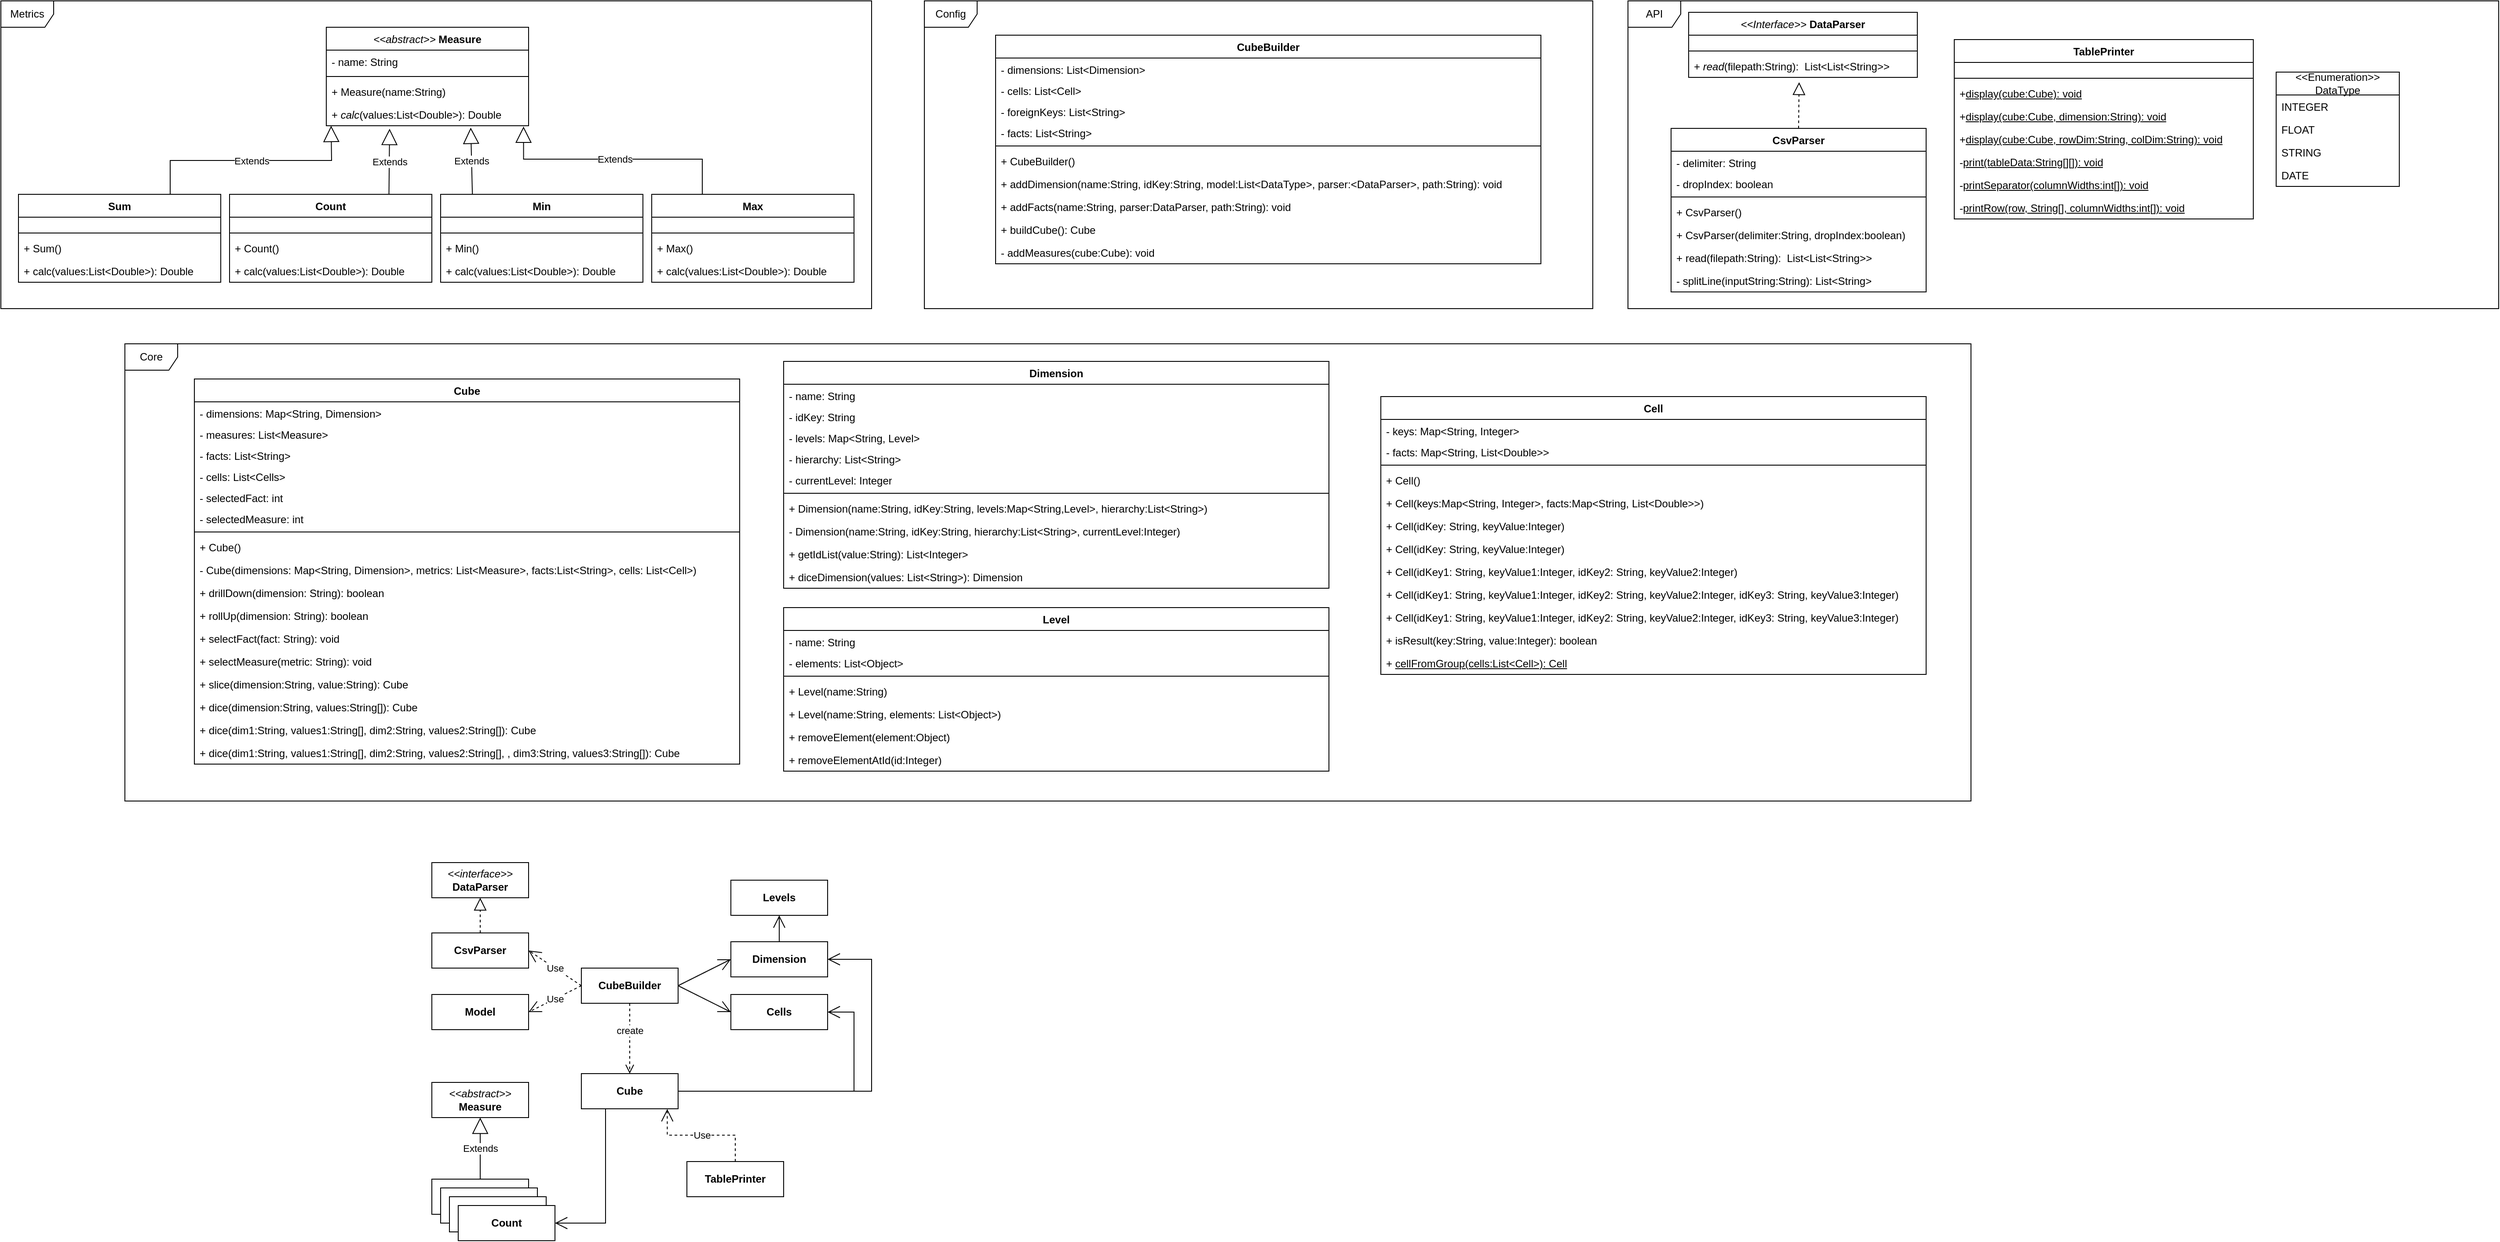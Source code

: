<mxfile version="24.4.8" type="github">
  <diagram id="C5RBs43oDa-KdzZeNtuy" name="Page-1">
    <mxGraphModel dx="2114" dy="1236" grid="1" gridSize="10" guides="1" tooltips="1" connect="1" arrows="1" fold="1" page="1" pageScale="1" pageWidth="827" pageHeight="1169" math="0" shadow="0">
      <root>
        <mxCell id="WIyWlLk6GJQsqaUBKTNV-0" />
        <mxCell id="WIyWlLk6GJQsqaUBKTNV-1" parent="WIyWlLk6GJQsqaUBKTNV-0" />
        <mxCell id="9rCTW5py7BMMXRhduKw8-0" value="&lt;div&gt;&lt;i style=&quot;font-weight: normal;&quot;&gt;&amp;lt;&amp;lt;abstract&amp;gt;&amp;gt;&lt;/i&gt;&amp;nbsp;&lt;span style=&quot;background-color: initial;&quot;&gt;Measure&lt;/span&gt;&lt;/div&gt;" style="swimlane;fontStyle=1;align=center;verticalAlign=top;childLayout=stackLayout;horizontal=1;startSize=26;horizontalStack=0;resizeParent=1;resizeParentMax=0;resizeLast=0;collapsible=1;marginBottom=0;whiteSpace=wrap;html=1;" parent="WIyWlLk6GJQsqaUBKTNV-1" vertex="1">
          <mxGeometry x="-430" y="40" width="230" height="112" as="geometry" />
        </mxCell>
        <mxCell id="9rCTW5py7BMMXRhduKw8-1" value="-&lt;span style=&quot;background-color: initial;&quot;&gt;&amp;nbsp;name: String&lt;/span&gt;" style="text;strokeColor=none;fillColor=none;align=left;verticalAlign=top;spacingLeft=4;spacingRight=4;overflow=hidden;rotatable=0;points=[[0,0.5],[1,0.5]];portConstraint=eastwest;whiteSpace=wrap;html=1;" parent="9rCTW5py7BMMXRhduKw8-0" vertex="1">
          <mxGeometry y="26" width="230" height="26" as="geometry" />
        </mxCell>
        <mxCell id="9rCTW5py7BMMXRhduKw8-2" value="" style="line;strokeWidth=1;fillColor=none;align=left;verticalAlign=middle;spacingTop=-1;spacingLeft=3;spacingRight=3;rotatable=0;labelPosition=right;points=[];portConstraint=eastwest;strokeColor=inherit;" parent="9rCTW5py7BMMXRhduKw8-0" vertex="1">
          <mxGeometry y="52" width="230" height="8" as="geometry" />
        </mxCell>
        <mxCell id="9rCTW5py7BMMXRhduKw8-3" value="+ Measure(name:String)&lt;div&gt;&lt;br&gt;&lt;/div&gt;" style="text;strokeColor=none;fillColor=none;align=left;verticalAlign=top;spacingLeft=4;spacingRight=4;overflow=hidden;rotatable=0;points=[[0,0.5],[1,0.5]];portConstraint=eastwest;whiteSpace=wrap;html=1;" parent="9rCTW5py7BMMXRhduKw8-0" vertex="1">
          <mxGeometry y="60" width="230" height="26" as="geometry" />
        </mxCell>
        <mxCell id="9rCTW5py7BMMXRhduKw8-4" value="+ &lt;i&gt;calc&lt;/i&gt;(values:List&amp;lt;Double&amp;gt;): Double&lt;div&gt;&lt;br&gt;&lt;/div&gt;" style="text;strokeColor=none;fillColor=none;align=left;verticalAlign=top;spacingLeft=4;spacingRight=4;overflow=hidden;rotatable=0;points=[[0,0.5],[1,0.5]];portConstraint=eastwest;whiteSpace=wrap;html=1;" parent="9rCTW5py7BMMXRhduKw8-0" vertex="1">
          <mxGeometry y="86" width="230" height="26" as="geometry" />
        </mxCell>
        <mxCell id="9rCTW5py7BMMXRhduKw8-5" value="&lt;div&gt;&lt;span style=&quot;background-color: initial;&quot;&gt;Count&lt;/span&gt;&lt;/div&gt;" style="swimlane;fontStyle=1;align=center;verticalAlign=top;childLayout=stackLayout;horizontal=1;startSize=26;horizontalStack=0;resizeParent=1;resizeParentMax=0;resizeLast=0;collapsible=1;marginBottom=0;whiteSpace=wrap;html=1;" parent="WIyWlLk6GJQsqaUBKTNV-1" vertex="1">
          <mxGeometry x="-540" y="230" width="230" height="100" as="geometry" />
        </mxCell>
        <mxCell id="9rCTW5py7BMMXRhduKw8-6" value="&amp;nbsp;" style="text;strokeColor=none;fillColor=none;align=left;verticalAlign=top;spacingLeft=4;spacingRight=4;overflow=hidden;rotatable=0;points=[[0,0.5],[1,0.5]];portConstraint=eastwest;whiteSpace=wrap;html=1;" parent="9rCTW5py7BMMXRhduKw8-5" vertex="1">
          <mxGeometry y="26" width="230" height="14" as="geometry" />
        </mxCell>
        <mxCell id="9rCTW5py7BMMXRhduKw8-7" value="" style="line;strokeWidth=1;fillColor=none;align=left;verticalAlign=middle;spacingTop=-1;spacingLeft=3;spacingRight=3;rotatable=0;labelPosition=right;points=[];portConstraint=eastwest;strokeColor=inherit;" parent="9rCTW5py7BMMXRhduKw8-5" vertex="1">
          <mxGeometry y="40" width="230" height="8" as="geometry" />
        </mxCell>
        <mxCell id="9rCTW5py7BMMXRhduKw8-8" value="+ Count()&lt;div&gt;&lt;br&gt;&lt;/div&gt;" style="text;strokeColor=none;fillColor=none;align=left;verticalAlign=top;spacingLeft=4;spacingRight=4;overflow=hidden;rotatable=0;points=[[0,0.5],[1,0.5]];portConstraint=eastwest;whiteSpace=wrap;html=1;" parent="9rCTW5py7BMMXRhduKw8-5" vertex="1">
          <mxGeometry y="48" width="230" height="26" as="geometry" />
        </mxCell>
        <mxCell id="9rCTW5py7BMMXRhduKw8-9" value="+ calc(values:List&amp;lt;Double&amp;gt;): Double&lt;div&gt;&lt;br&gt;&lt;/div&gt;" style="text;strokeColor=none;fillColor=none;align=left;verticalAlign=top;spacingLeft=4;spacingRight=4;overflow=hidden;rotatable=0;points=[[0,0.5],[1,0.5]];portConstraint=eastwest;whiteSpace=wrap;html=1;" parent="9rCTW5py7BMMXRhduKw8-5" vertex="1">
          <mxGeometry y="74" width="230" height="26" as="geometry" />
        </mxCell>
        <mxCell id="9rCTW5py7BMMXRhduKw8-10" value="&lt;div&gt;&lt;span style=&quot;background-color: initial;&quot;&gt;Max&lt;/span&gt;&lt;/div&gt;" style="swimlane;fontStyle=1;align=center;verticalAlign=top;childLayout=stackLayout;horizontal=1;startSize=26;horizontalStack=0;resizeParent=1;resizeParentMax=0;resizeLast=0;collapsible=1;marginBottom=0;whiteSpace=wrap;html=1;" parent="WIyWlLk6GJQsqaUBKTNV-1" vertex="1">
          <mxGeometry x="-60" y="230" width="230" height="100" as="geometry" />
        </mxCell>
        <mxCell id="9rCTW5py7BMMXRhduKw8-11" value="&amp;nbsp;" style="text;strokeColor=none;fillColor=none;align=left;verticalAlign=top;spacingLeft=4;spacingRight=4;overflow=hidden;rotatable=0;points=[[0,0.5],[1,0.5]];portConstraint=eastwest;whiteSpace=wrap;html=1;" parent="9rCTW5py7BMMXRhduKw8-10" vertex="1">
          <mxGeometry y="26" width="230" height="14" as="geometry" />
        </mxCell>
        <mxCell id="9rCTW5py7BMMXRhduKw8-12" value="" style="line;strokeWidth=1;fillColor=none;align=left;verticalAlign=middle;spacingTop=-1;spacingLeft=3;spacingRight=3;rotatable=0;labelPosition=right;points=[];portConstraint=eastwest;strokeColor=inherit;" parent="9rCTW5py7BMMXRhduKw8-10" vertex="1">
          <mxGeometry y="40" width="230" height="8" as="geometry" />
        </mxCell>
        <mxCell id="9rCTW5py7BMMXRhduKw8-13" value="+ Max()&lt;div&gt;&lt;br&gt;&lt;/div&gt;" style="text;strokeColor=none;fillColor=none;align=left;verticalAlign=top;spacingLeft=4;spacingRight=4;overflow=hidden;rotatable=0;points=[[0,0.5],[1,0.5]];portConstraint=eastwest;whiteSpace=wrap;html=1;" parent="9rCTW5py7BMMXRhduKw8-10" vertex="1">
          <mxGeometry y="48" width="230" height="26" as="geometry" />
        </mxCell>
        <mxCell id="9rCTW5py7BMMXRhduKw8-14" value="+ calc(values:List&amp;lt;Double&amp;gt;): Double&lt;div&gt;&lt;br&gt;&lt;/div&gt;" style="text;strokeColor=none;fillColor=none;align=left;verticalAlign=top;spacingLeft=4;spacingRight=4;overflow=hidden;rotatable=0;points=[[0,0.5],[1,0.5]];portConstraint=eastwest;whiteSpace=wrap;html=1;" parent="9rCTW5py7BMMXRhduKw8-10" vertex="1">
          <mxGeometry y="74" width="230" height="26" as="geometry" />
        </mxCell>
        <mxCell id="9rCTW5py7BMMXRhduKw8-15" value="&lt;div&gt;&lt;span style=&quot;background-color: initial;&quot;&gt;Min&lt;/span&gt;&lt;/div&gt;" style="swimlane;fontStyle=1;align=center;verticalAlign=top;childLayout=stackLayout;horizontal=1;startSize=26;horizontalStack=0;resizeParent=1;resizeParentMax=0;resizeLast=0;collapsible=1;marginBottom=0;whiteSpace=wrap;html=1;" parent="WIyWlLk6GJQsqaUBKTNV-1" vertex="1">
          <mxGeometry x="-300" y="230" width="230" height="100" as="geometry" />
        </mxCell>
        <mxCell id="9rCTW5py7BMMXRhduKw8-16" value="&amp;nbsp;" style="text;strokeColor=none;fillColor=none;align=left;verticalAlign=top;spacingLeft=4;spacingRight=4;overflow=hidden;rotatable=0;points=[[0,0.5],[1,0.5]];portConstraint=eastwest;whiteSpace=wrap;html=1;" parent="9rCTW5py7BMMXRhduKw8-15" vertex="1">
          <mxGeometry y="26" width="230" height="14" as="geometry" />
        </mxCell>
        <mxCell id="9rCTW5py7BMMXRhduKw8-17" value="" style="line;strokeWidth=1;fillColor=none;align=left;verticalAlign=middle;spacingTop=-1;spacingLeft=3;spacingRight=3;rotatable=0;labelPosition=right;points=[];portConstraint=eastwest;strokeColor=inherit;" parent="9rCTW5py7BMMXRhduKw8-15" vertex="1">
          <mxGeometry y="40" width="230" height="8" as="geometry" />
        </mxCell>
        <mxCell id="9rCTW5py7BMMXRhduKw8-18" value="+ Min()&lt;div&gt;&lt;br&gt;&lt;/div&gt;" style="text;strokeColor=none;fillColor=none;align=left;verticalAlign=top;spacingLeft=4;spacingRight=4;overflow=hidden;rotatable=0;points=[[0,0.5],[1,0.5]];portConstraint=eastwest;whiteSpace=wrap;html=1;" parent="9rCTW5py7BMMXRhduKw8-15" vertex="1">
          <mxGeometry y="48" width="230" height="26" as="geometry" />
        </mxCell>
        <mxCell id="9rCTW5py7BMMXRhduKw8-19" value="+ calc(values:List&amp;lt;Double&amp;gt;): Double&lt;div&gt;&lt;br&gt;&lt;/div&gt;" style="text;strokeColor=none;fillColor=none;align=left;verticalAlign=top;spacingLeft=4;spacingRight=4;overflow=hidden;rotatable=0;points=[[0,0.5],[1,0.5]];portConstraint=eastwest;whiteSpace=wrap;html=1;" parent="9rCTW5py7BMMXRhduKw8-15" vertex="1">
          <mxGeometry y="74" width="230" height="26" as="geometry" />
        </mxCell>
        <mxCell id="9rCTW5py7BMMXRhduKw8-20" value="&lt;div&gt;&lt;span style=&quot;background-color: initial;&quot;&gt;Sum&lt;/span&gt;&lt;/div&gt;" style="swimlane;fontStyle=1;align=center;verticalAlign=top;childLayout=stackLayout;horizontal=1;startSize=26;horizontalStack=0;resizeParent=1;resizeParentMax=0;resizeLast=0;collapsible=1;marginBottom=0;whiteSpace=wrap;html=1;" parent="WIyWlLk6GJQsqaUBKTNV-1" vertex="1">
          <mxGeometry x="-780" y="230" width="230" height="100" as="geometry" />
        </mxCell>
        <mxCell id="9rCTW5py7BMMXRhduKw8-21" value="&amp;nbsp;" style="text;strokeColor=none;fillColor=none;align=left;verticalAlign=top;spacingLeft=4;spacingRight=4;overflow=hidden;rotatable=0;points=[[0,0.5],[1,0.5]];portConstraint=eastwest;whiteSpace=wrap;html=1;" parent="9rCTW5py7BMMXRhduKw8-20" vertex="1">
          <mxGeometry y="26" width="230" height="14" as="geometry" />
        </mxCell>
        <mxCell id="9rCTW5py7BMMXRhduKw8-22" value="" style="line;strokeWidth=1;fillColor=none;align=left;verticalAlign=middle;spacingTop=-1;spacingLeft=3;spacingRight=3;rotatable=0;labelPosition=right;points=[];portConstraint=eastwest;strokeColor=inherit;" parent="9rCTW5py7BMMXRhduKw8-20" vertex="1">
          <mxGeometry y="40" width="230" height="8" as="geometry" />
        </mxCell>
        <mxCell id="9rCTW5py7BMMXRhduKw8-23" value="+ Sum()&lt;div&gt;&lt;br&gt;&lt;/div&gt;" style="text;strokeColor=none;fillColor=none;align=left;verticalAlign=top;spacingLeft=4;spacingRight=4;overflow=hidden;rotatable=0;points=[[0,0.5],[1,0.5]];portConstraint=eastwest;whiteSpace=wrap;html=1;" parent="9rCTW5py7BMMXRhduKw8-20" vertex="1">
          <mxGeometry y="48" width="230" height="26" as="geometry" />
        </mxCell>
        <mxCell id="9rCTW5py7BMMXRhduKw8-24" value="+ calc(values:List&amp;lt;Double&amp;gt;): Double&lt;div&gt;&lt;br&gt;&lt;/div&gt;" style="text;strokeColor=none;fillColor=none;align=left;verticalAlign=top;spacingLeft=4;spacingRight=4;overflow=hidden;rotatable=0;points=[[0,0.5],[1,0.5]];portConstraint=eastwest;whiteSpace=wrap;html=1;" parent="9rCTW5py7BMMXRhduKw8-20" vertex="1">
          <mxGeometry y="74" width="230" height="26" as="geometry" />
        </mxCell>
        <mxCell id="9rCTW5py7BMMXRhduKw8-25" value="Metrics" style="shape=umlFrame;whiteSpace=wrap;html=1;pointerEvents=0;" parent="WIyWlLk6GJQsqaUBKTNV-1" vertex="1">
          <mxGeometry x="-800" y="10" width="990" height="350" as="geometry" />
        </mxCell>
        <mxCell id="9rCTW5py7BMMXRhduKw8-26" value="Extends" style="endArrow=block;endSize=16;endFill=0;html=1;rounded=0;entryX=0.313;entryY=1.132;entryDx=0;entryDy=0;entryPerimeter=0;exitX=0.788;exitY=-0.001;exitDx=0;exitDy=0;exitPerimeter=0;" parent="WIyWlLk6GJQsqaUBKTNV-1" source="9rCTW5py7BMMXRhduKw8-5" target="9rCTW5py7BMMXRhduKw8-4" edge="1">
          <mxGeometry width="160" relative="1" as="geometry">
            <mxPoint x="-410" y="220" as="sourcePoint" />
            <mxPoint x="-360" y="160" as="targetPoint" />
          </mxGeometry>
        </mxCell>
        <mxCell id="9rCTW5py7BMMXRhduKw8-27" value="Extends" style="endArrow=block;endSize=16;endFill=0;html=1;rounded=0;exitX=0.157;exitY=0.003;exitDx=0;exitDy=0;entryX=0.714;entryY=1.083;entryDx=0;entryDy=0;entryPerimeter=0;exitPerimeter=0;" parent="WIyWlLk6GJQsqaUBKTNV-1" source="9rCTW5py7BMMXRhduKw8-15" target="9rCTW5py7BMMXRhduKw8-4" edge="1">
          <mxGeometry width="160" relative="1" as="geometry">
            <mxPoint x="-415" y="240" as="sourcePoint" />
            <mxPoint x="-250" y="160" as="targetPoint" />
          </mxGeometry>
        </mxCell>
        <mxCell id="9rCTW5py7BMMXRhduKw8-31" value="Extends" style="endArrow=block;endSize=16;endFill=0;html=1;rounded=0;entryX=0.313;entryY=1.132;entryDx=0;entryDy=0;entryPerimeter=0;exitX=0.75;exitY=0;exitDx=0;exitDy=0;edgeStyle=orthogonalEdgeStyle;" parent="WIyWlLk6GJQsqaUBKTNV-1" source="9rCTW5py7BMMXRhduKw8-20" edge="1">
          <mxGeometry width="160" relative="1" as="geometry">
            <mxPoint x="-425.53" y="227" as="sourcePoint" />
            <mxPoint x="-424.53" y="152" as="targetPoint" />
          </mxGeometry>
        </mxCell>
        <mxCell id="9rCTW5py7BMMXRhduKw8-32" value="Extends" style="endArrow=block;endSize=16;endFill=0;html=1;rounded=0;exitX=0.25;exitY=0;exitDx=0;exitDy=0;entryX=0.975;entryY=1.034;entryDx=0;entryDy=0;entryPerimeter=0;edgeStyle=orthogonalEdgeStyle;" parent="WIyWlLk6GJQsqaUBKTNV-1" source="9rCTW5py7BMMXRhduKw8-10" target="9rCTW5py7BMMXRhduKw8-4" edge="1">
          <mxGeometry width="160" relative="1" as="geometry">
            <mxPoint x="-148" y="240" as="sourcePoint" />
            <mxPoint x="-150" y="164" as="targetPoint" />
            <Array as="points">
              <mxPoint x="-2" y="190" />
              <mxPoint x="-206" y="190" />
            </Array>
          </mxGeometry>
        </mxCell>
        <mxCell id="9rCTW5py7BMMXRhduKw8-34" value="&lt;div&gt;&lt;i style=&quot;font-weight: normal;&quot;&gt;&amp;lt;&amp;lt;Interface&amp;gt;&amp;gt;&lt;/i&gt;&amp;nbsp;&lt;span style=&quot;background-color: initial;&quot;&gt;DataParser&lt;/span&gt;&lt;/div&gt;" style="swimlane;fontStyle=1;align=center;verticalAlign=top;childLayout=stackLayout;horizontal=1;startSize=26;horizontalStack=0;resizeParent=1;resizeParentMax=0;resizeLast=0;collapsible=1;marginBottom=0;whiteSpace=wrap;html=1;" parent="WIyWlLk6GJQsqaUBKTNV-1" vertex="1">
          <mxGeometry x="1119" y="23" width="260" height="74" as="geometry" />
        </mxCell>
        <mxCell id="9rCTW5py7BMMXRhduKw8-35" value="&amp;nbsp;" style="text;strokeColor=none;fillColor=none;align=left;verticalAlign=top;spacingLeft=4;spacingRight=4;overflow=hidden;rotatable=0;points=[[0,0.5],[1,0.5]];portConstraint=eastwest;whiteSpace=wrap;html=1;" parent="9rCTW5py7BMMXRhduKw8-34" vertex="1">
          <mxGeometry y="26" width="260" height="14" as="geometry" />
        </mxCell>
        <mxCell id="9rCTW5py7BMMXRhduKw8-36" value="" style="line;strokeWidth=1;fillColor=none;align=left;verticalAlign=middle;spacingTop=-1;spacingLeft=3;spacingRight=3;rotatable=0;labelPosition=right;points=[];portConstraint=eastwest;strokeColor=inherit;" parent="9rCTW5py7BMMXRhduKw8-34" vertex="1">
          <mxGeometry y="40" width="260" height="8" as="geometry" />
        </mxCell>
        <mxCell id="9rCTW5py7BMMXRhduKw8-37" value="&lt;div&gt;+ &lt;i&gt;read&lt;/i&gt;(filepath:String):&amp;nbsp; List&amp;lt;List&amp;lt;String&amp;gt;&amp;gt;&lt;/div&gt;" style="text;strokeColor=none;fillColor=none;align=left;verticalAlign=top;spacingLeft=4;spacingRight=4;overflow=hidden;rotatable=0;points=[[0,0.5],[1,0.5]];portConstraint=eastwest;whiteSpace=wrap;html=1;" parent="9rCTW5py7BMMXRhduKw8-34" vertex="1">
          <mxGeometry y="48" width="260" height="26" as="geometry" />
        </mxCell>
        <mxCell id="9rCTW5py7BMMXRhduKw8-40" value="" style="endArrow=block;dashed=1;endFill=0;endSize=12;html=1;rounded=0;exitX=0.5;exitY=0;exitDx=0;exitDy=0;entryX=0.483;entryY=1.212;entryDx=0;entryDy=0;entryPerimeter=0;" parent="WIyWlLk6GJQsqaUBKTNV-1" source="9rCTW5py7BMMXRhduKw8-41" target="9rCTW5py7BMMXRhduKw8-37" edge="1">
          <mxGeometry width="160" relative="1" as="geometry">
            <mxPoint x="1390" y="100" as="sourcePoint" />
            <mxPoint x="1550" y="100" as="targetPoint" />
          </mxGeometry>
        </mxCell>
        <mxCell id="9rCTW5py7BMMXRhduKw8-41" value="&lt;div&gt;&lt;span style=&quot;background-color: initial;&quot;&gt;CsvParser&lt;/span&gt;&lt;/div&gt;" style="swimlane;fontStyle=1;align=center;verticalAlign=top;childLayout=stackLayout;horizontal=1;startSize=26;horizontalStack=0;resizeParent=1;resizeParentMax=0;resizeLast=0;collapsible=1;marginBottom=0;whiteSpace=wrap;html=1;" parent="WIyWlLk6GJQsqaUBKTNV-1" vertex="1">
          <mxGeometry x="1099" y="155" width="290" height="186" as="geometry" />
        </mxCell>
        <mxCell id="9rCTW5py7BMMXRhduKw8-42" value="- delimiter: String&lt;div&gt;&lt;br&gt;&lt;/div&gt;" style="text;strokeColor=none;fillColor=none;align=left;verticalAlign=top;spacingLeft=4;spacingRight=4;overflow=hidden;rotatable=0;points=[[0,0.5],[1,0.5]];portConstraint=eastwest;whiteSpace=wrap;html=1;" parent="9rCTW5py7BMMXRhduKw8-41" vertex="1">
          <mxGeometry y="26" width="290" height="24" as="geometry" />
        </mxCell>
        <mxCell id="9rCTW5py7BMMXRhduKw8-45" value="&lt;div&gt;- dropIndex: boolean&lt;/div&gt;" style="text;strokeColor=none;fillColor=none;align=left;verticalAlign=top;spacingLeft=4;spacingRight=4;overflow=hidden;rotatable=0;points=[[0,0.5],[1,0.5]];portConstraint=eastwest;whiteSpace=wrap;html=1;" parent="9rCTW5py7BMMXRhduKw8-41" vertex="1">
          <mxGeometry y="50" width="290" height="24" as="geometry" />
        </mxCell>
        <mxCell id="9rCTW5py7BMMXRhduKw8-43" value="" style="line;strokeWidth=1;fillColor=none;align=left;verticalAlign=middle;spacingTop=-1;spacingLeft=3;spacingRight=3;rotatable=0;labelPosition=right;points=[];portConstraint=eastwest;strokeColor=inherit;" parent="9rCTW5py7BMMXRhduKw8-41" vertex="1">
          <mxGeometry y="74" width="290" height="8" as="geometry" />
        </mxCell>
        <mxCell id="9rCTW5py7BMMXRhduKw8-44" value="&lt;div&gt;+ CsvParser()&lt;/div&gt;&lt;div&gt;&lt;br&gt;&lt;/div&gt;" style="text;strokeColor=none;fillColor=none;align=left;verticalAlign=top;spacingLeft=4;spacingRight=4;overflow=hidden;rotatable=0;points=[[0,0.5],[1,0.5]];portConstraint=eastwest;whiteSpace=wrap;html=1;" parent="9rCTW5py7BMMXRhduKw8-41" vertex="1">
          <mxGeometry y="82" width="290" height="26" as="geometry" />
        </mxCell>
        <mxCell id="9rCTW5py7BMMXRhduKw8-47" value="&lt;div&gt;+ CsvParser(delimiter:String, dropIndex:boolean)&lt;/div&gt;&lt;div&gt;&lt;br&gt;&lt;/div&gt;" style="text;strokeColor=none;fillColor=none;align=left;verticalAlign=top;spacingLeft=4;spacingRight=4;overflow=hidden;rotatable=0;points=[[0,0.5],[1,0.5]];portConstraint=eastwest;whiteSpace=wrap;html=1;" parent="9rCTW5py7BMMXRhduKw8-41" vertex="1">
          <mxGeometry y="108" width="290" height="26" as="geometry" />
        </mxCell>
        <mxCell id="9rCTW5py7BMMXRhduKw8-48" value="&lt;div&gt;+ read(filepath:String):&amp;nbsp; List&amp;lt;List&amp;lt;String&amp;gt;&amp;gt;&lt;/div&gt;" style="text;strokeColor=none;fillColor=none;align=left;verticalAlign=top;spacingLeft=4;spacingRight=4;overflow=hidden;rotatable=0;points=[[0,0.5],[1,0.5]];portConstraint=eastwest;whiteSpace=wrap;html=1;" parent="9rCTW5py7BMMXRhduKw8-41" vertex="1">
          <mxGeometry y="134" width="290" height="26" as="geometry" />
        </mxCell>
        <mxCell id="9rCTW5py7BMMXRhduKw8-49" value="&lt;div&gt;- splitLine(inputString:String): List&amp;lt;String&amp;gt;&lt;/div&gt;" style="text;strokeColor=none;fillColor=none;align=left;verticalAlign=top;spacingLeft=4;spacingRight=4;overflow=hidden;rotatable=0;points=[[0,0.5],[1,0.5]];portConstraint=eastwest;whiteSpace=wrap;html=1;" parent="9rCTW5py7BMMXRhduKw8-41" vertex="1">
          <mxGeometry y="160" width="290" height="26" as="geometry" />
        </mxCell>
        <mxCell id="9rCTW5py7BMMXRhduKw8-50" value="&lt;div&gt;&lt;span style=&quot;background-color: initial;&quot;&gt;TablePrinter&lt;/span&gt;&lt;/div&gt;" style="swimlane;fontStyle=1;align=center;verticalAlign=top;childLayout=stackLayout;horizontal=1;startSize=26;horizontalStack=0;resizeParent=1;resizeParentMax=0;resizeLast=0;collapsible=1;marginBottom=0;whiteSpace=wrap;html=1;" parent="WIyWlLk6GJQsqaUBKTNV-1" vertex="1">
          <mxGeometry x="1421" y="54" width="340" height="204" as="geometry" />
        </mxCell>
        <mxCell id="9rCTW5py7BMMXRhduKw8-51" value="&lt;div&gt;&lt;br&gt;&lt;/div&gt;" style="text;strokeColor=none;fillColor=none;align=left;verticalAlign=top;spacingLeft=4;spacingRight=4;overflow=hidden;rotatable=0;points=[[0,0.5],[1,0.5]];portConstraint=eastwest;whiteSpace=wrap;html=1;" parent="9rCTW5py7BMMXRhduKw8-50" vertex="1">
          <mxGeometry y="26" width="340" height="14" as="geometry" />
        </mxCell>
        <mxCell id="9rCTW5py7BMMXRhduKw8-53" value="" style="line;strokeWidth=1;fillColor=none;align=left;verticalAlign=middle;spacingTop=-1;spacingLeft=3;spacingRight=3;rotatable=0;labelPosition=right;points=[];portConstraint=eastwest;strokeColor=inherit;" parent="9rCTW5py7BMMXRhduKw8-50" vertex="1">
          <mxGeometry y="40" width="340" height="8" as="geometry" />
        </mxCell>
        <mxCell id="9rCTW5py7BMMXRhduKw8-54" value="&lt;div&gt;+&lt;u&gt;display(cube:Cube): void&lt;/u&gt;&lt;/div&gt;&lt;div&gt;&lt;br&gt;&lt;/div&gt;" style="text;strokeColor=none;fillColor=none;align=left;verticalAlign=top;spacingLeft=4;spacingRight=4;overflow=hidden;rotatable=0;points=[[0,0.5],[1,0.5]];portConstraint=eastwest;whiteSpace=wrap;html=1;" parent="9rCTW5py7BMMXRhduKw8-50" vertex="1">
          <mxGeometry y="48" width="340" height="26" as="geometry" />
        </mxCell>
        <mxCell id="9rCTW5py7BMMXRhduKw8-55" value="&lt;div&gt;+&lt;u&gt;display(cube:Cube, dimension:String): void&lt;/u&gt;&lt;/div&gt;&lt;div&gt;&lt;br&gt;&lt;/div&gt;" style="text;strokeColor=none;fillColor=none;align=left;verticalAlign=top;spacingLeft=4;spacingRight=4;overflow=hidden;rotatable=0;points=[[0,0.5],[1,0.5]];portConstraint=eastwest;whiteSpace=wrap;html=1;" parent="9rCTW5py7BMMXRhduKw8-50" vertex="1">
          <mxGeometry y="74" width="340" height="26" as="geometry" />
        </mxCell>
        <mxCell id="9rCTW5py7BMMXRhduKw8-56" value="&lt;div&gt;+&lt;u&gt;display(cube:Cube, rowDim:String, colDim:String): void&lt;/u&gt;&lt;/div&gt;&lt;div&gt;&lt;br&gt;&lt;/div&gt;" style="text;strokeColor=none;fillColor=none;align=left;verticalAlign=top;spacingLeft=4;spacingRight=4;overflow=hidden;rotatable=0;points=[[0,0.5],[1,0.5]];portConstraint=eastwest;whiteSpace=wrap;html=1;" parent="9rCTW5py7BMMXRhduKw8-50" vertex="1">
          <mxGeometry y="100" width="340" height="26" as="geometry" />
        </mxCell>
        <mxCell id="9rCTW5py7BMMXRhduKw8-57" value="&lt;div&gt;-&lt;u&gt;print(tableData:String[][]): void&lt;/u&gt;&lt;/div&gt;" style="text;strokeColor=none;fillColor=none;align=left;verticalAlign=top;spacingLeft=4;spacingRight=4;overflow=hidden;rotatable=0;points=[[0,0.5],[1,0.5]];portConstraint=eastwest;whiteSpace=wrap;html=1;" parent="9rCTW5py7BMMXRhduKw8-50" vertex="1">
          <mxGeometry y="126" width="340" height="26" as="geometry" />
        </mxCell>
        <mxCell id="9rCTW5py7BMMXRhduKw8-58" value="&lt;div&gt;-&lt;u&gt;printSeparator(columnWidths:int[]): void&lt;/u&gt;&lt;/div&gt;" style="text;strokeColor=none;fillColor=none;align=left;verticalAlign=top;spacingLeft=4;spacingRight=4;overflow=hidden;rotatable=0;points=[[0,0.5],[1,0.5]];portConstraint=eastwest;whiteSpace=wrap;html=1;" parent="9rCTW5py7BMMXRhduKw8-50" vertex="1">
          <mxGeometry y="152" width="340" height="26" as="geometry" />
        </mxCell>
        <mxCell id="9rCTW5py7BMMXRhduKw8-59" value="-&lt;u&gt;printRow(row, String[], columnWidths:int[]): void&lt;/u&gt;" style="text;strokeColor=none;fillColor=none;align=left;verticalAlign=top;spacingLeft=4;spacingRight=4;overflow=hidden;rotatable=0;points=[[0,0.5],[1,0.5]];portConstraint=eastwest;whiteSpace=wrap;html=1;" parent="9rCTW5py7BMMXRhduKw8-50" vertex="1">
          <mxGeometry y="178" width="340" height="26" as="geometry" />
        </mxCell>
        <mxCell id="9rCTW5py7BMMXRhduKw8-70" value="&amp;lt;&amp;lt;Enumeration&amp;gt;&amp;gt; DataType" style="swimlane;fontStyle=0;childLayout=stackLayout;horizontal=1;startSize=26;fillColor=none;horizontalStack=0;resizeParent=1;resizeParentMax=0;resizeLast=0;collapsible=1;marginBottom=0;whiteSpace=wrap;html=1;" parent="WIyWlLk6GJQsqaUBKTNV-1" vertex="1">
          <mxGeometry x="1787" y="91" width="140" height="130" as="geometry" />
        </mxCell>
        <mxCell id="9rCTW5py7BMMXRhduKw8-71" value="INTEGER" style="text;strokeColor=none;fillColor=none;align=left;verticalAlign=top;spacingLeft=4;spacingRight=4;overflow=hidden;rotatable=0;points=[[0,0.5],[1,0.5]];portConstraint=eastwest;whiteSpace=wrap;html=1;" parent="9rCTW5py7BMMXRhduKw8-70" vertex="1">
          <mxGeometry y="26" width="140" height="26" as="geometry" />
        </mxCell>
        <mxCell id="9rCTW5py7BMMXRhduKw8-72" value="FLOAT" style="text;strokeColor=none;fillColor=none;align=left;verticalAlign=top;spacingLeft=4;spacingRight=4;overflow=hidden;rotatable=0;points=[[0,0.5],[1,0.5]];portConstraint=eastwest;whiteSpace=wrap;html=1;" parent="9rCTW5py7BMMXRhduKw8-70" vertex="1">
          <mxGeometry y="52" width="140" height="26" as="geometry" />
        </mxCell>
        <mxCell id="9rCTW5py7BMMXRhduKw8-73" value="STRING&lt;div&gt;&lt;br&gt;&lt;/div&gt;" style="text;strokeColor=none;fillColor=none;align=left;verticalAlign=top;spacingLeft=4;spacingRight=4;overflow=hidden;rotatable=0;points=[[0,0.5],[1,0.5]];portConstraint=eastwest;whiteSpace=wrap;html=1;" parent="9rCTW5py7BMMXRhduKw8-70" vertex="1">
          <mxGeometry y="78" width="140" height="26" as="geometry" />
        </mxCell>
        <mxCell id="9rCTW5py7BMMXRhduKw8-74" value="&lt;div&gt;DATE&lt;/div&gt;" style="text;strokeColor=none;fillColor=none;align=left;verticalAlign=top;spacingLeft=4;spacingRight=4;overflow=hidden;rotatable=0;points=[[0,0.5],[1,0.5]];portConstraint=eastwest;whiteSpace=wrap;html=1;" parent="9rCTW5py7BMMXRhduKw8-70" vertex="1">
          <mxGeometry y="104" width="140" height="26" as="geometry" />
        </mxCell>
        <mxCell id="9rCTW5py7BMMXRhduKw8-76" value="API" style="shape=umlFrame;whiteSpace=wrap;html=1;pointerEvents=0;" parent="WIyWlLk6GJQsqaUBKTNV-1" vertex="1">
          <mxGeometry x="1050" y="10" width="990" height="350" as="geometry" />
        </mxCell>
        <mxCell id="9rCTW5py7BMMXRhduKw8-77" value="&lt;div&gt;&lt;span style=&quot;background-color: initial;&quot;&gt;CubeBuilder&lt;/span&gt;&lt;/div&gt;" style="swimlane;fontStyle=1;align=center;verticalAlign=top;childLayout=stackLayout;horizontal=1;startSize=26;horizontalStack=0;resizeParent=1;resizeParentMax=0;resizeLast=0;collapsible=1;marginBottom=0;whiteSpace=wrap;html=1;" parent="WIyWlLk6GJQsqaUBKTNV-1" vertex="1">
          <mxGeometry x="331" y="49" width="620" height="260" as="geometry" />
        </mxCell>
        <mxCell id="9rCTW5py7BMMXRhduKw8-78" value="- dimensions: List&amp;lt;Dimension&amp;gt;&lt;div&gt;&lt;br&gt;&lt;/div&gt;" style="text;strokeColor=none;fillColor=none;align=left;verticalAlign=top;spacingLeft=4;spacingRight=4;overflow=hidden;rotatable=0;points=[[0,0.5],[1,0.5]];portConstraint=eastwest;whiteSpace=wrap;html=1;" parent="9rCTW5py7BMMXRhduKw8-77" vertex="1">
          <mxGeometry y="26" width="620" height="24" as="geometry" />
        </mxCell>
        <mxCell id="9rCTW5py7BMMXRhduKw8-79" value="&lt;div&gt;- cells: List&amp;lt;Cell&amp;gt;&lt;/div&gt;" style="text;strokeColor=none;fillColor=none;align=left;verticalAlign=top;spacingLeft=4;spacingRight=4;overflow=hidden;rotatable=0;points=[[0,0.5],[1,0.5]];portConstraint=eastwest;whiteSpace=wrap;html=1;" parent="9rCTW5py7BMMXRhduKw8-77" vertex="1">
          <mxGeometry y="50" width="620" height="24" as="geometry" />
        </mxCell>
        <mxCell id="9rCTW5py7BMMXRhduKw8-86" value="&lt;div&gt;- foreignKeys: List&amp;lt;String&amp;gt;&lt;/div&gt;" style="text;strokeColor=none;fillColor=none;align=left;verticalAlign=top;spacingLeft=4;spacingRight=4;overflow=hidden;rotatable=0;points=[[0,0.5],[1,0.5]];portConstraint=eastwest;whiteSpace=wrap;html=1;" parent="9rCTW5py7BMMXRhduKw8-77" vertex="1">
          <mxGeometry y="74" width="620" height="24" as="geometry" />
        </mxCell>
        <mxCell id="9rCTW5py7BMMXRhduKw8-87" value="&lt;div&gt;- facts: List&amp;lt;String&amp;gt;&lt;/div&gt;" style="text;strokeColor=none;fillColor=none;align=left;verticalAlign=top;spacingLeft=4;spacingRight=4;overflow=hidden;rotatable=0;points=[[0,0.5],[1,0.5]];portConstraint=eastwest;whiteSpace=wrap;html=1;" parent="9rCTW5py7BMMXRhduKw8-77" vertex="1">
          <mxGeometry y="98" width="620" height="24" as="geometry" />
        </mxCell>
        <mxCell id="9rCTW5py7BMMXRhduKw8-80" value="" style="line;strokeWidth=1;fillColor=none;align=left;verticalAlign=middle;spacingTop=-1;spacingLeft=3;spacingRight=3;rotatable=0;labelPosition=right;points=[];portConstraint=eastwest;strokeColor=inherit;" parent="9rCTW5py7BMMXRhduKw8-77" vertex="1">
          <mxGeometry y="122" width="620" height="8" as="geometry" />
        </mxCell>
        <mxCell id="9rCTW5py7BMMXRhduKw8-81" value="&lt;div&gt;+ CubeBuilder()&lt;/div&gt;&lt;div&gt;&lt;br&gt;&lt;/div&gt;" style="text;strokeColor=none;fillColor=none;align=left;verticalAlign=top;spacingLeft=4;spacingRight=4;overflow=hidden;rotatable=0;points=[[0,0.5],[1,0.5]];portConstraint=eastwest;whiteSpace=wrap;html=1;" parent="9rCTW5py7BMMXRhduKw8-77" vertex="1">
          <mxGeometry y="130" width="620" height="26" as="geometry" />
        </mxCell>
        <mxCell id="9rCTW5py7BMMXRhduKw8-82" value="&lt;div&gt;+ addDimension(name:String, idKey:String, model:List&amp;lt;DataType&amp;gt;, parser:&amp;lt;DataParser&amp;gt;, path:String): void&lt;/div&gt;" style="text;strokeColor=none;fillColor=none;align=left;verticalAlign=top;spacingLeft=4;spacingRight=4;overflow=hidden;rotatable=0;points=[[0,0.5],[1,0.5]];portConstraint=eastwest;whiteSpace=wrap;html=1;" parent="9rCTW5py7BMMXRhduKw8-77" vertex="1">
          <mxGeometry y="156" width="620" height="26" as="geometry" />
        </mxCell>
        <mxCell id="9rCTW5py7BMMXRhduKw8-83" value="&lt;div&gt;+ addFacts(name:String, parser:DataParser, path:String): void&lt;/div&gt;" style="text;strokeColor=none;fillColor=none;align=left;verticalAlign=top;spacingLeft=4;spacingRight=4;overflow=hidden;rotatable=0;points=[[0,0.5],[1,0.5]];portConstraint=eastwest;whiteSpace=wrap;html=1;" parent="9rCTW5py7BMMXRhduKw8-77" vertex="1">
          <mxGeometry y="182" width="620" height="26" as="geometry" />
        </mxCell>
        <mxCell id="9rCTW5py7BMMXRhduKw8-84" value="&lt;div&gt;+ buildCube(): Cube&lt;/div&gt;" style="text;strokeColor=none;fillColor=none;align=left;verticalAlign=top;spacingLeft=4;spacingRight=4;overflow=hidden;rotatable=0;points=[[0,0.5],[1,0.5]];portConstraint=eastwest;whiteSpace=wrap;html=1;" parent="9rCTW5py7BMMXRhduKw8-77" vertex="1">
          <mxGeometry y="208" width="620" height="26" as="geometry" />
        </mxCell>
        <mxCell id="9rCTW5py7BMMXRhduKw8-88" value="&lt;div&gt;- addMeasures(cube:Cube): void&lt;/div&gt;" style="text;strokeColor=none;fillColor=none;align=left;verticalAlign=top;spacingLeft=4;spacingRight=4;overflow=hidden;rotatable=0;points=[[0,0.5],[1,0.5]];portConstraint=eastwest;whiteSpace=wrap;html=1;" parent="9rCTW5py7BMMXRhduKw8-77" vertex="1">
          <mxGeometry y="234" width="620" height="26" as="geometry" />
        </mxCell>
        <mxCell id="9rCTW5py7BMMXRhduKw8-89" value="Config" style="shape=umlFrame;whiteSpace=wrap;html=1;pointerEvents=0;" parent="WIyWlLk6GJQsqaUBKTNV-1" vertex="1">
          <mxGeometry x="250" y="10" width="760" height="350" as="geometry" />
        </mxCell>
        <mxCell id="COhaNsxNRZOmJeD_DCHp-0" value="&lt;div&gt;&lt;span style=&quot;background-color: initial;&quot;&gt;Cube&lt;/span&gt;&lt;/div&gt;" style="swimlane;fontStyle=1;align=center;verticalAlign=top;childLayout=stackLayout;horizontal=1;startSize=26;horizontalStack=0;resizeParent=1;resizeParentMax=0;resizeLast=0;collapsible=1;marginBottom=0;whiteSpace=wrap;html=1;" parent="WIyWlLk6GJQsqaUBKTNV-1" vertex="1">
          <mxGeometry x="-580" y="440" width="620" height="438" as="geometry" />
        </mxCell>
        <mxCell id="COhaNsxNRZOmJeD_DCHp-1" value="&lt;div&gt;- dimensions: Map&amp;lt;String, Dimension&amp;gt;&lt;/div&gt;" style="text;strokeColor=none;fillColor=none;align=left;verticalAlign=top;spacingLeft=4;spacingRight=4;overflow=hidden;rotatable=0;points=[[0,0.5],[1,0.5]];portConstraint=eastwest;whiteSpace=wrap;html=1;" parent="COhaNsxNRZOmJeD_DCHp-0" vertex="1">
          <mxGeometry y="26" width="620" height="24" as="geometry" />
        </mxCell>
        <mxCell id="COhaNsxNRZOmJeD_DCHp-13" value="&lt;div&gt;- measures: List&amp;lt;Measure&amp;gt;&lt;/div&gt;" style="text;strokeColor=none;fillColor=none;align=left;verticalAlign=top;spacingLeft=4;spacingRight=4;overflow=hidden;rotatable=0;points=[[0,0.5],[1,0.5]];portConstraint=eastwest;whiteSpace=wrap;html=1;" parent="COhaNsxNRZOmJeD_DCHp-0" vertex="1">
          <mxGeometry y="50" width="620" height="24" as="geometry" />
        </mxCell>
        <mxCell id="COhaNsxNRZOmJeD_DCHp-14" value="&lt;div&gt;- facts: List&amp;lt;String&amp;gt;&lt;/div&gt;" style="text;strokeColor=none;fillColor=none;align=left;verticalAlign=top;spacingLeft=4;spacingRight=4;overflow=hidden;rotatable=0;points=[[0,0.5],[1,0.5]];portConstraint=eastwest;whiteSpace=wrap;html=1;" parent="COhaNsxNRZOmJeD_DCHp-0" vertex="1">
          <mxGeometry y="74" width="620" height="24" as="geometry" />
        </mxCell>
        <mxCell id="COhaNsxNRZOmJeD_DCHp-15" value="&lt;div&gt;- cells: List&amp;lt;Cells&lt;span style=&quot;background-color: initial;&quot;&gt;&amp;gt;&lt;/span&gt;&lt;/div&gt;" style="text;strokeColor=none;fillColor=none;align=left;verticalAlign=top;spacingLeft=4;spacingRight=4;overflow=hidden;rotatable=0;points=[[0,0.5],[1,0.5]];portConstraint=eastwest;whiteSpace=wrap;html=1;" parent="COhaNsxNRZOmJeD_DCHp-0" vertex="1">
          <mxGeometry y="98" width="620" height="24" as="geometry" />
        </mxCell>
        <mxCell id="COhaNsxNRZOmJeD_DCHp-16" value="- selectedFact: int" style="text;strokeColor=none;fillColor=none;align=left;verticalAlign=top;spacingLeft=4;spacingRight=4;overflow=hidden;rotatable=0;points=[[0,0.5],[1,0.5]];portConstraint=eastwest;whiteSpace=wrap;html=1;" parent="COhaNsxNRZOmJeD_DCHp-0" vertex="1">
          <mxGeometry y="122" width="620" height="24" as="geometry" />
        </mxCell>
        <mxCell id="COhaNsxNRZOmJeD_DCHp-17" value="- selectedMeasure: int" style="text;strokeColor=none;fillColor=none;align=left;verticalAlign=top;spacingLeft=4;spacingRight=4;overflow=hidden;rotatable=0;points=[[0,0.5],[1,0.5]];portConstraint=eastwest;whiteSpace=wrap;html=1;" parent="COhaNsxNRZOmJeD_DCHp-0" vertex="1">
          <mxGeometry y="146" width="620" height="24" as="geometry" />
        </mxCell>
        <mxCell id="COhaNsxNRZOmJeD_DCHp-5" value="" style="line;strokeWidth=1;fillColor=none;align=left;verticalAlign=middle;spacingTop=-1;spacingLeft=3;spacingRight=3;rotatable=0;labelPosition=right;points=[];portConstraint=eastwest;strokeColor=inherit;" parent="COhaNsxNRZOmJeD_DCHp-0" vertex="1">
          <mxGeometry y="170" width="620" height="8" as="geometry" />
        </mxCell>
        <mxCell id="COhaNsxNRZOmJeD_DCHp-10" value="&lt;div&gt;+ Cube()&lt;/div&gt;" style="text;strokeColor=none;fillColor=none;align=left;verticalAlign=top;spacingLeft=4;spacingRight=4;overflow=hidden;rotatable=0;points=[[0,0.5],[1,0.5]];portConstraint=eastwest;whiteSpace=wrap;html=1;" parent="COhaNsxNRZOmJeD_DCHp-0" vertex="1">
          <mxGeometry y="178" width="620" height="26" as="geometry" />
        </mxCell>
        <mxCell id="COhaNsxNRZOmJeD_DCHp-18" value="&lt;div&gt;- Cube(&lt;span style=&quot;background-color: initial;&quot;&gt;dimensions: Map&amp;lt;String, Dimension&amp;gt;, metrics: List&amp;lt;Measure&amp;gt;, facts:List&amp;lt;String&amp;gt;, cells: List&amp;lt;Cell&amp;gt;&lt;/span&gt;&lt;span style=&quot;background-color: initial;&quot;&gt;)&lt;/span&gt;&lt;/div&gt;" style="text;strokeColor=none;fillColor=none;align=left;verticalAlign=top;spacingLeft=4;spacingRight=4;overflow=hidden;rotatable=0;points=[[0,0.5],[1,0.5]];portConstraint=eastwest;whiteSpace=wrap;html=1;" parent="COhaNsxNRZOmJeD_DCHp-0" vertex="1">
          <mxGeometry y="204" width="620" height="26" as="geometry" />
        </mxCell>
        <mxCell id="COhaNsxNRZOmJeD_DCHp-19" value="&lt;div&gt;+ drillDown(dimension: String): boolean&lt;/div&gt;" style="text;strokeColor=none;fillColor=none;align=left;verticalAlign=top;spacingLeft=4;spacingRight=4;overflow=hidden;rotatable=0;points=[[0,0.5],[1,0.5]];portConstraint=eastwest;whiteSpace=wrap;html=1;" parent="COhaNsxNRZOmJeD_DCHp-0" vertex="1">
          <mxGeometry y="230" width="620" height="26" as="geometry" />
        </mxCell>
        <mxCell id="COhaNsxNRZOmJeD_DCHp-20" value="&lt;div&gt;+ rollUp(dimension: String): boolean&lt;/div&gt;" style="text;strokeColor=none;fillColor=none;align=left;verticalAlign=top;spacingLeft=4;spacingRight=4;overflow=hidden;rotatable=0;points=[[0,0.5],[1,0.5]];portConstraint=eastwest;whiteSpace=wrap;html=1;" parent="COhaNsxNRZOmJeD_DCHp-0" vertex="1">
          <mxGeometry y="256" width="620" height="26" as="geometry" />
        </mxCell>
        <mxCell id="COhaNsxNRZOmJeD_DCHp-21" value="&lt;div&gt;+ selectFact(fact: String): void&lt;/div&gt;" style="text;strokeColor=none;fillColor=none;align=left;verticalAlign=top;spacingLeft=4;spacingRight=4;overflow=hidden;rotatable=0;points=[[0,0.5],[1,0.5]];portConstraint=eastwest;whiteSpace=wrap;html=1;" parent="COhaNsxNRZOmJeD_DCHp-0" vertex="1">
          <mxGeometry y="282" width="620" height="26" as="geometry" />
        </mxCell>
        <mxCell id="COhaNsxNRZOmJeD_DCHp-22" value="&lt;div&gt;+ selectMeasure(metric: String): void&lt;/div&gt;" style="text;strokeColor=none;fillColor=none;align=left;verticalAlign=top;spacingLeft=4;spacingRight=4;overflow=hidden;rotatable=0;points=[[0,0.5],[1,0.5]];portConstraint=eastwest;whiteSpace=wrap;html=1;" parent="COhaNsxNRZOmJeD_DCHp-0" vertex="1">
          <mxGeometry y="308" width="620" height="26" as="geometry" />
        </mxCell>
        <mxCell id="COhaNsxNRZOmJeD_DCHp-23" value="&lt;div&gt;+ slice(dimension:String, value:String): Cube&lt;/div&gt;" style="text;strokeColor=none;fillColor=none;align=left;verticalAlign=top;spacingLeft=4;spacingRight=4;overflow=hidden;rotatable=0;points=[[0,0.5],[1,0.5]];portConstraint=eastwest;whiteSpace=wrap;html=1;" parent="COhaNsxNRZOmJeD_DCHp-0" vertex="1">
          <mxGeometry y="334" width="620" height="26" as="geometry" />
        </mxCell>
        <mxCell id="COhaNsxNRZOmJeD_DCHp-24" value="&lt;div&gt;+ dice(dimension:String, values:String[]): Cube&lt;/div&gt;" style="text;strokeColor=none;fillColor=none;align=left;verticalAlign=top;spacingLeft=4;spacingRight=4;overflow=hidden;rotatable=0;points=[[0,0.5],[1,0.5]];portConstraint=eastwest;whiteSpace=wrap;html=1;" parent="COhaNsxNRZOmJeD_DCHp-0" vertex="1">
          <mxGeometry y="360" width="620" height="26" as="geometry" />
        </mxCell>
        <mxCell id="COhaNsxNRZOmJeD_DCHp-25" value="&lt;div&gt;+ dice(dim1:String, values1:String[],&amp;nbsp;&lt;span style=&quot;background-color: initial;&quot;&gt;dim2:String, values2:String[]&lt;/span&gt;&lt;span style=&quot;background-color: initial;&quot;&gt;): Cube&lt;/span&gt;&lt;/div&gt;" style="text;strokeColor=none;fillColor=none;align=left;verticalAlign=top;spacingLeft=4;spacingRight=4;overflow=hidden;rotatable=0;points=[[0,0.5],[1,0.5]];portConstraint=eastwest;whiteSpace=wrap;html=1;" parent="COhaNsxNRZOmJeD_DCHp-0" vertex="1">
          <mxGeometry y="386" width="620" height="26" as="geometry" />
        </mxCell>
        <mxCell id="COhaNsxNRZOmJeD_DCHp-26" value="+ dice(dim1:String, values1:String[],&amp;nbsp;&lt;span style=&quot;background-color: initial;&quot;&gt;dim2:String, values2:String[],&amp;nbsp;&lt;/span&gt;,&amp;nbsp;&lt;span style=&quot;background-color: initial;&quot;&gt;dim3:String, values3:String[]&lt;/span&gt;&lt;span style=&quot;background-color: initial;&quot;&gt;): Cube&lt;/span&gt;" style="text;strokeColor=none;fillColor=none;align=left;verticalAlign=top;spacingLeft=4;spacingRight=4;overflow=hidden;rotatable=0;points=[[0,0.5],[1,0.5]];portConstraint=eastwest;whiteSpace=wrap;html=1;" parent="COhaNsxNRZOmJeD_DCHp-0" vertex="1">
          <mxGeometry y="412" width="620" height="26" as="geometry" />
        </mxCell>
        <mxCell id="COhaNsxNRZOmJeD_DCHp-27" value="&lt;div&gt;&lt;span style=&quot;background-color: initial;&quot;&gt;Cell&lt;/span&gt;&lt;/div&gt;" style="swimlane;fontStyle=1;align=center;verticalAlign=top;childLayout=stackLayout;horizontal=1;startSize=26;horizontalStack=0;resizeParent=1;resizeParentMax=0;resizeLast=0;collapsible=1;marginBottom=0;whiteSpace=wrap;html=1;" parent="WIyWlLk6GJQsqaUBKTNV-1" vertex="1">
          <mxGeometry x="769" y="460" width="620" height="316" as="geometry" />
        </mxCell>
        <mxCell id="COhaNsxNRZOmJeD_DCHp-30" value="&lt;div&gt;- keys: Map&amp;lt;String, Integer&amp;gt;&lt;/div&gt;" style="text;strokeColor=none;fillColor=none;align=left;verticalAlign=top;spacingLeft=4;spacingRight=4;overflow=hidden;rotatable=0;points=[[0,0.5],[1,0.5]];portConstraint=eastwest;whiteSpace=wrap;html=1;" parent="COhaNsxNRZOmJeD_DCHp-27" vertex="1">
          <mxGeometry y="26" width="620" height="24" as="geometry" />
        </mxCell>
        <mxCell id="COhaNsxNRZOmJeD_DCHp-31" value="- facts: Map&amp;lt;String, List&amp;lt;Double&amp;gt;&amp;gt;" style="text;strokeColor=none;fillColor=none;align=left;verticalAlign=top;spacingLeft=4;spacingRight=4;overflow=hidden;rotatable=0;points=[[0,0.5],[1,0.5]];portConstraint=eastwest;whiteSpace=wrap;html=1;" parent="COhaNsxNRZOmJeD_DCHp-27" vertex="1">
          <mxGeometry y="50" width="620" height="24" as="geometry" />
        </mxCell>
        <mxCell id="COhaNsxNRZOmJeD_DCHp-32" value="" style="line;strokeWidth=1;fillColor=none;align=left;verticalAlign=middle;spacingTop=-1;spacingLeft=3;spacingRight=3;rotatable=0;labelPosition=right;points=[];portConstraint=eastwest;strokeColor=inherit;" parent="COhaNsxNRZOmJeD_DCHp-27" vertex="1">
          <mxGeometry y="74" width="620" height="8" as="geometry" />
        </mxCell>
        <mxCell id="COhaNsxNRZOmJeD_DCHp-33" value="&lt;div&gt;+ Cell()&lt;/div&gt;&lt;div&gt;&lt;br&gt;&lt;/div&gt;" style="text;strokeColor=none;fillColor=none;align=left;verticalAlign=top;spacingLeft=4;spacingRight=4;overflow=hidden;rotatable=0;points=[[0,0.5],[1,0.5]];portConstraint=eastwest;whiteSpace=wrap;html=1;" parent="COhaNsxNRZOmJeD_DCHp-27" vertex="1">
          <mxGeometry y="82" width="620" height="26" as="geometry" />
        </mxCell>
        <mxCell id="COhaNsxNRZOmJeD_DCHp-38" value="&lt;div&gt;+ Cell(keys:Map&amp;lt;String, Integer&amp;gt;, facts:Map&amp;lt;String, List&amp;lt;Double&amp;gt;&amp;gt;)&lt;/div&gt;&lt;div&gt;&lt;br&gt;&lt;/div&gt;" style="text;strokeColor=none;fillColor=none;align=left;verticalAlign=top;spacingLeft=4;spacingRight=4;overflow=hidden;rotatable=0;points=[[0,0.5],[1,0.5]];portConstraint=eastwest;whiteSpace=wrap;html=1;" parent="COhaNsxNRZOmJeD_DCHp-27" vertex="1">
          <mxGeometry y="108" width="620" height="26" as="geometry" />
        </mxCell>
        <mxCell id="COhaNsxNRZOmJeD_DCHp-39" value="&lt;div&gt;+ Cell(idKey: String, keyValue:Integer)&lt;/div&gt;&lt;div&gt;&lt;br&gt;&lt;/div&gt;" style="text;strokeColor=none;fillColor=none;align=left;verticalAlign=top;spacingLeft=4;spacingRight=4;overflow=hidden;rotatable=0;points=[[0,0.5],[1,0.5]];portConstraint=eastwest;whiteSpace=wrap;html=1;" parent="COhaNsxNRZOmJeD_DCHp-27" vertex="1">
          <mxGeometry y="134" width="620" height="26" as="geometry" />
        </mxCell>
        <mxCell id="COhaNsxNRZOmJeD_DCHp-40" value="&lt;div&gt;+ Cell(idKey: String, keyValue:Integer)&lt;/div&gt;&lt;div&gt;&lt;br&gt;&lt;/div&gt;" style="text;strokeColor=none;fillColor=none;align=left;verticalAlign=top;spacingLeft=4;spacingRight=4;overflow=hidden;rotatable=0;points=[[0,0.5],[1,0.5]];portConstraint=eastwest;whiteSpace=wrap;html=1;" parent="COhaNsxNRZOmJeD_DCHp-27" vertex="1">
          <mxGeometry y="160" width="620" height="26" as="geometry" />
        </mxCell>
        <mxCell id="COhaNsxNRZOmJeD_DCHp-41" value="&lt;div&gt;+ Cell(idKey1: String, keyValue1:Integer,&amp;nbsp;&lt;span style=&quot;background-color: initial;&quot;&gt;idKey2: String, keyValue2:Integer)&lt;/span&gt;&lt;/div&gt;&lt;div&gt;&lt;br&gt;&lt;/div&gt;" style="text;strokeColor=none;fillColor=none;align=left;verticalAlign=top;spacingLeft=4;spacingRight=4;overflow=hidden;rotatable=0;points=[[0,0.5],[1,0.5]];portConstraint=eastwest;whiteSpace=wrap;html=1;" parent="COhaNsxNRZOmJeD_DCHp-27" vertex="1">
          <mxGeometry y="186" width="620" height="26" as="geometry" />
        </mxCell>
        <mxCell id="COhaNsxNRZOmJeD_DCHp-43" value="&lt;div&gt;+ Cell(idKey1: String, keyValue1:Integer,&amp;nbsp;&lt;span style=&quot;background-color: initial;&quot;&gt;idKey2: String, keyValue2:Integer,&amp;nbsp;&lt;/span&gt;&lt;span style=&quot;background-color: initial;&quot;&gt;idKey3: String, keyValue3:Integer&lt;/span&gt;&lt;span style=&quot;background-color: initial;&quot;&gt;)&lt;/span&gt;&lt;/div&gt;&lt;div&gt;&lt;br&gt;&lt;/div&gt;" style="text;strokeColor=none;fillColor=none;align=left;verticalAlign=top;spacingLeft=4;spacingRight=4;overflow=hidden;rotatable=0;points=[[0,0.5],[1,0.5]];portConstraint=eastwest;whiteSpace=wrap;html=1;" parent="COhaNsxNRZOmJeD_DCHp-27" vertex="1">
          <mxGeometry y="212" width="620" height="26" as="geometry" />
        </mxCell>
        <mxCell id="COhaNsxNRZOmJeD_DCHp-45" value="&lt;div&gt;+ Cell(idKey1: String, keyValue1:Integer,&amp;nbsp;&lt;span style=&quot;background-color: initial;&quot;&gt;idKey2: String, keyValue2:Integer,&amp;nbsp;&lt;/span&gt;&lt;span style=&quot;background-color: initial;&quot;&gt;idKey3: String, keyValue3:Integer&lt;/span&gt;&lt;span style=&quot;background-color: initial;&quot;&gt;)&lt;/span&gt;&lt;/div&gt;&lt;div&gt;&lt;br&gt;&lt;/div&gt;" style="text;strokeColor=none;fillColor=none;align=left;verticalAlign=top;spacingLeft=4;spacingRight=4;overflow=hidden;rotatable=0;points=[[0,0.5],[1,0.5]];portConstraint=eastwest;whiteSpace=wrap;html=1;" parent="COhaNsxNRZOmJeD_DCHp-27" vertex="1">
          <mxGeometry y="238" width="620" height="26" as="geometry" />
        </mxCell>
        <mxCell id="COhaNsxNRZOmJeD_DCHp-46" value="+ isResult(key:String, value:Integer): boolean" style="text;strokeColor=none;fillColor=none;align=left;verticalAlign=top;spacingLeft=4;spacingRight=4;overflow=hidden;rotatable=0;points=[[0,0.5],[1,0.5]];portConstraint=eastwest;whiteSpace=wrap;html=1;" parent="COhaNsxNRZOmJeD_DCHp-27" vertex="1">
          <mxGeometry y="264" width="620" height="26" as="geometry" />
        </mxCell>
        <mxCell id="COhaNsxNRZOmJeD_DCHp-47" value="+ &lt;u&gt;cellFromGroup(cells:List&amp;lt;Cell&amp;gt;): Cell&lt;/u&gt;" style="text;strokeColor=none;fillColor=none;align=left;verticalAlign=top;spacingLeft=4;spacingRight=4;overflow=hidden;rotatable=0;points=[[0,0.5],[1,0.5]];portConstraint=eastwest;whiteSpace=wrap;html=1;" parent="COhaNsxNRZOmJeD_DCHp-27" vertex="1">
          <mxGeometry y="290" width="620" height="26" as="geometry" />
        </mxCell>
        <mxCell id="COhaNsxNRZOmJeD_DCHp-49" value="&lt;div&gt;&lt;span style=&quot;background-color: initial;&quot;&gt;Dimension&lt;/span&gt;&lt;/div&gt;" style="swimlane;fontStyle=1;align=center;verticalAlign=top;childLayout=stackLayout;horizontal=1;startSize=26;horizontalStack=0;resizeParent=1;resizeParentMax=0;resizeLast=0;collapsible=1;marginBottom=0;whiteSpace=wrap;html=1;" parent="WIyWlLk6GJQsqaUBKTNV-1" vertex="1">
          <mxGeometry x="90" y="420" width="620" height="258" as="geometry" />
        </mxCell>
        <mxCell id="COhaNsxNRZOmJeD_DCHp-50" value="&lt;div&gt;- name: String&lt;/div&gt;" style="text;strokeColor=none;fillColor=none;align=left;verticalAlign=top;spacingLeft=4;spacingRight=4;overflow=hidden;rotatable=0;points=[[0,0.5],[1,0.5]];portConstraint=eastwest;whiteSpace=wrap;html=1;" parent="COhaNsxNRZOmJeD_DCHp-49" vertex="1">
          <mxGeometry y="26" width="620" height="24" as="geometry" />
        </mxCell>
        <mxCell id="COhaNsxNRZOmJeD_DCHp-62" value="&lt;div&gt;- idKey: String&lt;/div&gt;&lt;div&gt;&lt;br&gt;&lt;/div&gt;" style="text;strokeColor=none;fillColor=none;align=left;verticalAlign=top;spacingLeft=4;spacingRight=4;overflow=hidden;rotatable=0;points=[[0,0.5],[1,0.5]];portConstraint=eastwest;whiteSpace=wrap;html=1;" parent="COhaNsxNRZOmJeD_DCHp-49" vertex="1">
          <mxGeometry y="50" width="620" height="24" as="geometry" />
        </mxCell>
        <mxCell id="COhaNsxNRZOmJeD_DCHp-65" value="&lt;div&gt;- levels: Map&amp;lt;String, Level&amp;gt;&lt;/div&gt;" style="text;strokeColor=none;fillColor=none;align=left;verticalAlign=top;spacingLeft=4;spacingRight=4;overflow=hidden;rotatable=0;points=[[0,0.5],[1,0.5]];portConstraint=eastwest;whiteSpace=wrap;html=1;" parent="COhaNsxNRZOmJeD_DCHp-49" vertex="1">
          <mxGeometry y="74" width="620" height="24" as="geometry" />
        </mxCell>
        <mxCell id="COhaNsxNRZOmJeD_DCHp-67" value="- hierarchy: List&amp;lt;String&amp;gt;" style="text;strokeColor=none;fillColor=none;align=left;verticalAlign=top;spacingLeft=4;spacingRight=4;overflow=hidden;rotatable=0;points=[[0,0.5],[1,0.5]];portConstraint=eastwest;whiteSpace=wrap;html=1;" parent="COhaNsxNRZOmJeD_DCHp-49" vertex="1">
          <mxGeometry y="98" width="620" height="24" as="geometry" />
        </mxCell>
        <mxCell id="COhaNsxNRZOmJeD_DCHp-69" value="- currentLevel: Integer" style="text;strokeColor=none;fillColor=none;align=left;verticalAlign=top;spacingLeft=4;spacingRight=4;overflow=hidden;rotatable=0;points=[[0,0.5],[1,0.5]];portConstraint=eastwest;whiteSpace=wrap;html=1;" parent="COhaNsxNRZOmJeD_DCHp-49" vertex="1">
          <mxGeometry y="122" width="620" height="24" as="geometry" />
        </mxCell>
        <mxCell id="COhaNsxNRZOmJeD_DCHp-52" value="" style="line;strokeWidth=1;fillColor=none;align=left;verticalAlign=middle;spacingTop=-1;spacingLeft=3;spacingRight=3;rotatable=0;labelPosition=right;points=[];portConstraint=eastwest;strokeColor=inherit;" parent="COhaNsxNRZOmJeD_DCHp-49" vertex="1">
          <mxGeometry y="146" width="620" height="8" as="geometry" />
        </mxCell>
        <mxCell id="COhaNsxNRZOmJeD_DCHp-55" value="+ Dimension(name:String, idKey:String, levels:Map&amp;lt;String,Level&amp;gt;, hierarchy:List&amp;lt;String&amp;gt;)" style="text;strokeColor=none;fillColor=none;align=left;verticalAlign=top;spacingLeft=4;spacingRight=4;overflow=hidden;rotatable=0;points=[[0,0.5],[1,0.5]];portConstraint=eastwest;whiteSpace=wrap;html=1;" parent="COhaNsxNRZOmJeD_DCHp-49" vertex="1">
          <mxGeometry y="154" width="620" height="26" as="geometry" />
        </mxCell>
        <mxCell id="COhaNsxNRZOmJeD_DCHp-71" value="- Dimension(name:String, idKey:String, hierarchy:List&amp;lt;String&amp;gt;, currentLevel:Integer)" style="text;strokeColor=none;fillColor=none;align=left;verticalAlign=top;spacingLeft=4;spacingRight=4;overflow=hidden;rotatable=0;points=[[0,0.5],[1,0.5]];portConstraint=eastwest;whiteSpace=wrap;html=1;" parent="COhaNsxNRZOmJeD_DCHp-49" vertex="1">
          <mxGeometry y="180" width="620" height="26" as="geometry" />
        </mxCell>
        <mxCell id="COhaNsxNRZOmJeD_DCHp-72" value="+ getIdList(value:String): List&amp;lt;Integer&amp;gt;&amp;nbsp;" style="text;strokeColor=none;fillColor=none;align=left;verticalAlign=top;spacingLeft=4;spacingRight=4;overflow=hidden;rotatable=0;points=[[0,0.5],[1,0.5]];portConstraint=eastwest;whiteSpace=wrap;html=1;" parent="COhaNsxNRZOmJeD_DCHp-49" vertex="1">
          <mxGeometry y="206" width="620" height="26" as="geometry" />
        </mxCell>
        <mxCell id="COhaNsxNRZOmJeD_DCHp-73" value="+ diceDimension(values: List&amp;lt;String&amp;gt;): Dimension&amp;nbsp;" style="text;strokeColor=none;fillColor=none;align=left;verticalAlign=top;spacingLeft=4;spacingRight=4;overflow=hidden;rotatable=0;points=[[0,0.5],[1,0.5]];portConstraint=eastwest;whiteSpace=wrap;html=1;" parent="COhaNsxNRZOmJeD_DCHp-49" vertex="1">
          <mxGeometry y="232" width="620" height="26" as="geometry" />
        </mxCell>
        <mxCell id="COhaNsxNRZOmJeD_DCHp-75" value="&lt;div&gt;&lt;span style=&quot;background-color: initial;&quot;&gt;Level&lt;/span&gt;&lt;/div&gt;" style="swimlane;fontStyle=1;align=center;verticalAlign=top;childLayout=stackLayout;horizontal=1;startSize=26;horizontalStack=0;resizeParent=1;resizeParentMax=0;resizeLast=0;collapsible=1;marginBottom=0;whiteSpace=wrap;html=1;" parent="WIyWlLk6GJQsqaUBKTNV-1" vertex="1">
          <mxGeometry x="90" y="700" width="620" height="186" as="geometry" />
        </mxCell>
        <mxCell id="COhaNsxNRZOmJeD_DCHp-76" value="&lt;div&gt;- name: String&lt;/div&gt;" style="text;strokeColor=none;fillColor=none;align=left;verticalAlign=top;spacingLeft=4;spacingRight=4;overflow=hidden;rotatable=0;points=[[0,0.5],[1,0.5]];portConstraint=eastwest;whiteSpace=wrap;html=1;" parent="COhaNsxNRZOmJeD_DCHp-75" vertex="1">
          <mxGeometry y="26" width="620" height="24" as="geometry" />
        </mxCell>
        <mxCell id="COhaNsxNRZOmJeD_DCHp-86" value="&lt;div&gt;- elements: List&amp;lt;Object&amp;gt;&lt;/div&gt;" style="text;strokeColor=none;fillColor=none;align=left;verticalAlign=top;spacingLeft=4;spacingRight=4;overflow=hidden;rotatable=0;points=[[0,0.5],[1,0.5]];portConstraint=eastwest;whiteSpace=wrap;html=1;" parent="COhaNsxNRZOmJeD_DCHp-75" vertex="1">
          <mxGeometry y="50" width="620" height="24" as="geometry" />
        </mxCell>
        <mxCell id="COhaNsxNRZOmJeD_DCHp-81" value="" style="line;strokeWidth=1;fillColor=none;align=left;verticalAlign=middle;spacingTop=-1;spacingLeft=3;spacingRight=3;rotatable=0;labelPosition=right;points=[];portConstraint=eastwest;strokeColor=inherit;" parent="COhaNsxNRZOmJeD_DCHp-75" vertex="1">
          <mxGeometry y="74" width="620" height="8" as="geometry" />
        </mxCell>
        <mxCell id="COhaNsxNRZOmJeD_DCHp-85" value="+ Level(name:String)" style="text;strokeColor=none;fillColor=none;align=left;verticalAlign=top;spacingLeft=4;spacingRight=4;overflow=hidden;rotatable=0;points=[[0,0.5],[1,0.5]];portConstraint=eastwest;whiteSpace=wrap;html=1;" parent="COhaNsxNRZOmJeD_DCHp-75" vertex="1">
          <mxGeometry y="82" width="620" height="26" as="geometry" />
        </mxCell>
        <mxCell id="COhaNsxNRZOmJeD_DCHp-88" value="+ Level(name:String, elements: List&amp;lt;Object&amp;gt;)" style="text;strokeColor=none;fillColor=none;align=left;verticalAlign=top;spacingLeft=4;spacingRight=4;overflow=hidden;rotatable=0;points=[[0,0.5],[1,0.5]];portConstraint=eastwest;whiteSpace=wrap;html=1;" parent="COhaNsxNRZOmJeD_DCHp-75" vertex="1">
          <mxGeometry y="108" width="620" height="26" as="geometry" />
        </mxCell>
        <mxCell id="COhaNsxNRZOmJeD_DCHp-89" value="+ removeElement(element:Object)" style="text;strokeColor=none;fillColor=none;align=left;verticalAlign=top;spacingLeft=4;spacingRight=4;overflow=hidden;rotatable=0;points=[[0,0.5],[1,0.5]];portConstraint=eastwest;whiteSpace=wrap;html=1;" parent="COhaNsxNRZOmJeD_DCHp-75" vertex="1">
          <mxGeometry y="134" width="620" height="26" as="geometry" />
        </mxCell>
        <mxCell id="COhaNsxNRZOmJeD_DCHp-90" value="+ removeElementAtId(id:Integer)" style="text;strokeColor=none;fillColor=none;align=left;verticalAlign=top;spacingLeft=4;spacingRight=4;overflow=hidden;rotatable=0;points=[[0,0.5],[1,0.5]];portConstraint=eastwest;whiteSpace=wrap;html=1;" parent="COhaNsxNRZOmJeD_DCHp-75" vertex="1">
          <mxGeometry y="160" width="620" height="26" as="geometry" />
        </mxCell>
        <mxCell id="COhaNsxNRZOmJeD_DCHp-91" value="Core" style="shape=umlFrame;whiteSpace=wrap;html=1;pointerEvents=0;" parent="WIyWlLk6GJQsqaUBKTNV-1" vertex="1">
          <mxGeometry x="-659" y="400" width="2099" height="520" as="geometry" />
        </mxCell>
        <mxCell id="upZLK2jAaY-co_ttse6Y-1" value="&lt;div&gt;&lt;span style=&quot;font-weight: normal;&quot;&gt;&lt;i&gt;&amp;lt;&amp;lt;interface&amp;gt;&amp;gt;&lt;/i&gt;&lt;/span&gt;&lt;/div&gt;&lt;div&gt;DataParser&lt;/div&gt;" style="html=1;whiteSpace=wrap;fontStyle=1" vertex="1" parent="WIyWlLk6GJQsqaUBKTNV-1">
          <mxGeometry x="-310" y="990" width="110" height="40" as="geometry" />
        </mxCell>
        <mxCell id="upZLK2jAaY-co_ttse6Y-2" value="&lt;div&gt;CsvParser&lt;/div&gt;" style="html=1;whiteSpace=wrap;fontStyle=1" vertex="1" parent="WIyWlLk6GJQsqaUBKTNV-1">
          <mxGeometry x="-310" y="1070" width="110" height="40" as="geometry" />
        </mxCell>
        <mxCell id="upZLK2jAaY-co_ttse6Y-3" value="" style="endArrow=block;dashed=1;endFill=0;endSize=12;html=1;rounded=0;exitX=0.5;exitY=0;exitDx=0;exitDy=0;entryX=0.5;entryY=1;entryDx=0;entryDy=0;" edge="1" parent="WIyWlLk6GJQsqaUBKTNV-1" source="upZLK2jAaY-co_ttse6Y-2" target="upZLK2jAaY-co_ttse6Y-1">
          <mxGeometry width="160" relative="1" as="geometry">
            <mxPoint x="-60" y="1060" as="sourcePoint" />
            <mxPoint x="-59" y="1008" as="targetPoint" />
          </mxGeometry>
        </mxCell>
        <mxCell id="upZLK2jAaY-co_ttse6Y-5" value="&lt;div&gt;CubeBuilder&lt;/div&gt;" style="html=1;whiteSpace=wrap;fontStyle=1" vertex="1" parent="WIyWlLk6GJQsqaUBKTNV-1">
          <mxGeometry x="-140" y="1110" width="110" height="40" as="geometry" />
        </mxCell>
        <mxCell id="upZLK2jAaY-co_ttse6Y-9" value="&lt;div&gt;Dimension&lt;/div&gt;" style="html=1;whiteSpace=wrap;fontStyle=1" vertex="1" parent="WIyWlLk6GJQsqaUBKTNV-1">
          <mxGeometry x="30" y="1080" width="110" height="40" as="geometry" />
        </mxCell>
        <mxCell id="upZLK2jAaY-co_ttse6Y-11" value="&lt;div&gt;Cells&lt;/div&gt;" style="html=1;whiteSpace=wrap;fontStyle=1" vertex="1" parent="WIyWlLk6GJQsqaUBKTNV-1">
          <mxGeometry x="30" y="1140" width="110" height="40" as="geometry" />
        </mxCell>
        <mxCell id="upZLK2jAaY-co_ttse6Y-18" value="&lt;div&gt;Model&lt;/div&gt;" style="html=1;whiteSpace=wrap;fontStyle=1" vertex="1" parent="WIyWlLk6GJQsqaUBKTNV-1">
          <mxGeometry x="-310" y="1140" width="110" height="40" as="geometry" />
        </mxCell>
        <mxCell id="upZLK2jAaY-co_ttse6Y-20" value="Use" style="endArrow=open;endSize=12;dashed=1;html=1;rounded=0;exitX=0;exitY=0.5;exitDx=0;exitDy=0;entryX=1;entryY=0.5;entryDx=0;entryDy=0;" edge="1" parent="WIyWlLk6GJQsqaUBKTNV-1" source="upZLK2jAaY-co_ttse6Y-5" target="upZLK2jAaY-co_ttse6Y-18">
          <mxGeometry width="160" relative="1" as="geometry">
            <mxPoint x="-190" y="1310" as="sourcePoint" />
            <mxPoint x="-30" y="1310" as="targetPoint" />
          </mxGeometry>
        </mxCell>
        <mxCell id="upZLK2jAaY-co_ttse6Y-21" value="Use" style="endArrow=open;endSize=12;dashed=1;html=1;rounded=0;exitX=0;exitY=0.5;exitDx=0;exitDy=0;entryX=1;entryY=0.5;entryDx=0;entryDy=0;" edge="1" parent="WIyWlLk6GJQsqaUBKTNV-1" source="upZLK2jAaY-co_ttse6Y-5" target="upZLK2jAaY-co_ttse6Y-2">
          <mxGeometry width="160" relative="1" as="geometry">
            <mxPoint x="-140" y="1200" as="sourcePoint" />
            <mxPoint x="-200" y="1230" as="targetPoint" />
          </mxGeometry>
        </mxCell>
        <mxCell id="upZLK2jAaY-co_ttse6Y-22" value="" style="endArrow=open;endFill=1;endSize=12;html=1;rounded=0;entryX=0;entryY=0.5;entryDx=0;entryDy=0;" edge="1" parent="WIyWlLk6GJQsqaUBKTNV-1" target="upZLK2jAaY-co_ttse6Y-9">
          <mxGeometry width="160" relative="1" as="geometry">
            <mxPoint x="-30" y="1130" as="sourcePoint" />
            <mxPoint x="100" y="1100" as="targetPoint" />
          </mxGeometry>
        </mxCell>
        <mxCell id="upZLK2jAaY-co_ttse6Y-23" value="" style="endArrow=open;endFill=1;endSize=12;html=1;rounded=0;exitX=1;exitY=0.5;exitDx=0;exitDy=0;entryX=0;entryY=0.5;entryDx=0;entryDy=0;" edge="1" parent="WIyWlLk6GJQsqaUBKTNV-1" source="upZLK2jAaY-co_ttse6Y-5" target="upZLK2jAaY-co_ttse6Y-11">
          <mxGeometry width="160" relative="1" as="geometry">
            <mxPoint x="-20" y="1130" as="sourcePoint" />
            <mxPoint x="40" y="1110" as="targetPoint" />
          </mxGeometry>
        </mxCell>
        <mxCell id="upZLK2jAaY-co_ttse6Y-24" value="create" style="html=1;verticalAlign=bottom;endArrow=open;dashed=1;endSize=8;curved=0;rounded=0;exitX=0.5;exitY=1;exitDx=0;exitDy=0;entryX=0.5;entryY=0;entryDx=0;entryDy=0;entryPerimeter=0;" edge="1" parent="WIyWlLk6GJQsqaUBKTNV-1" source="upZLK2jAaY-co_ttse6Y-5" target="upZLK2jAaY-co_ttse6Y-26">
          <mxGeometry relative="1" as="geometry">
            <mxPoint x="-50" y="1240" as="sourcePoint" />
            <mxPoint x="-85" y="1250" as="targetPoint" />
          </mxGeometry>
        </mxCell>
        <mxCell id="upZLK2jAaY-co_ttse6Y-26" value="&lt;div&gt;Cube&lt;/div&gt;" style="html=1;whiteSpace=wrap;fontStyle=1" vertex="1" parent="WIyWlLk6GJQsqaUBKTNV-1">
          <mxGeometry x="-140" y="1230" width="110" height="40" as="geometry" />
        </mxCell>
        <mxCell id="upZLK2jAaY-co_ttse6Y-27" value="&lt;div&gt;Levels&lt;/div&gt;" style="html=1;whiteSpace=wrap;fontStyle=1" vertex="1" parent="WIyWlLk6GJQsqaUBKTNV-1">
          <mxGeometry x="30" y="1010" width="110" height="40" as="geometry" />
        </mxCell>
        <mxCell id="upZLK2jAaY-co_ttse6Y-30" value="" style="endArrow=open;endFill=1;endSize=12;html=1;rounded=0;entryX=0.5;entryY=1;entryDx=0;entryDy=0;exitX=0.5;exitY=0;exitDx=0;exitDy=0;" edge="1" parent="WIyWlLk6GJQsqaUBKTNV-1" source="upZLK2jAaY-co_ttse6Y-9" target="upZLK2jAaY-co_ttse6Y-27">
          <mxGeometry width="160" relative="1" as="geometry">
            <mxPoint x="-20" y="1140" as="sourcePoint" />
            <mxPoint x="40" y="1110" as="targetPoint" />
          </mxGeometry>
        </mxCell>
        <mxCell id="upZLK2jAaY-co_ttse6Y-31" value="" style="endArrow=open;endFill=1;endSize=12;html=1;rounded=0;entryX=1;entryY=0.5;entryDx=0;entryDy=0;exitX=1;exitY=0.5;exitDx=0;exitDy=0;edgeStyle=orthogonalEdgeStyle;" edge="1" parent="WIyWlLk6GJQsqaUBKTNV-1" source="upZLK2jAaY-co_ttse6Y-26" target="upZLK2jAaY-co_ttse6Y-11">
          <mxGeometry width="160" relative="1" as="geometry">
            <mxPoint x="40" y="1300" as="sourcePoint" />
            <mxPoint x="100" y="1270" as="targetPoint" />
            <Array as="points">
              <mxPoint x="170" y="1250" />
              <mxPoint x="170" y="1160" />
            </Array>
          </mxGeometry>
        </mxCell>
        <mxCell id="upZLK2jAaY-co_ttse6Y-33" value="" style="endArrow=open;endFill=1;endSize=12;html=1;rounded=0;entryX=1;entryY=0.5;entryDx=0;entryDy=0;exitX=1;exitY=0.5;exitDx=0;exitDy=0;edgeStyle=orthogonalEdgeStyle;" edge="1" parent="WIyWlLk6GJQsqaUBKTNV-1" source="upZLK2jAaY-co_ttse6Y-26" target="upZLK2jAaY-co_ttse6Y-9">
          <mxGeometry width="160" relative="1" as="geometry">
            <mxPoint x="-10" y="1260" as="sourcePoint" />
            <mxPoint x="150" y="1170" as="targetPoint" />
            <Array as="points">
              <mxPoint x="190" y="1250" />
              <mxPoint x="190" y="1100" />
            </Array>
          </mxGeometry>
        </mxCell>
        <mxCell id="upZLK2jAaY-co_ttse6Y-40" value="" style="group" vertex="1" connectable="0" parent="WIyWlLk6GJQsqaUBKTNV-1">
          <mxGeometry x="-310" y="1350" width="140" height="70" as="geometry" />
        </mxCell>
        <mxCell id="upZLK2jAaY-co_ttse6Y-34" value="&lt;div&gt;Min&lt;/div&gt;" style="html=1;whiteSpace=wrap;fontStyle=1;container=0;" vertex="1" parent="upZLK2jAaY-co_ttse6Y-40">
          <mxGeometry width="110" height="40" as="geometry" />
        </mxCell>
        <mxCell id="upZLK2jAaY-co_ttse6Y-35" value="&lt;div&gt;Min&lt;/div&gt;" style="html=1;whiteSpace=wrap;fontStyle=1;container=0;" vertex="1" parent="upZLK2jAaY-co_ttse6Y-40">
          <mxGeometry x="10" y="10" width="110" height="40" as="geometry" />
        </mxCell>
        <mxCell id="upZLK2jAaY-co_ttse6Y-36" value="&lt;div&gt;Min&lt;/div&gt;" style="html=1;whiteSpace=wrap;fontStyle=1;container=0;" vertex="1" parent="upZLK2jAaY-co_ttse6Y-40">
          <mxGeometry x="20" y="20" width="110" height="40" as="geometry" />
        </mxCell>
        <mxCell id="upZLK2jAaY-co_ttse6Y-37" value="&lt;div&gt;Count&lt;/div&gt;" style="html=1;whiteSpace=wrap;fontStyle=1;container=0;" vertex="1" parent="upZLK2jAaY-co_ttse6Y-40">
          <mxGeometry x="30" y="30" width="110" height="40" as="geometry" />
        </mxCell>
        <mxCell id="upZLK2jAaY-co_ttse6Y-41" value="&lt;div&gt;&lt;i style=&quot;font-weight: normal;&quot;&gt;&amp;lt;&amp;lt;abstract&amp;gt;&amp;gt;&lt;/i&gt;&lt;/div&gt;&lt;div&gt;Measure&lt;/div&gt;" style="html=1;whiteSpace=wrap;fontStyle=1" vertex="1" parent="WIyWlLk6GJQsqaUBKTNV-1">
          <mxGeometry x="-310" y="1240" width="110" height="40" as="geometry" />
        </mxCell>
        <mxCell id="upZLK2jAaY-co_ttse6Y-42" value="Extends" style="endArrow=block;endSize=16;endFill=0;html=1;rounded=0;exitX=0.5;exitY=0;exitDx=0;exitDy=0;entryX=0.5;entryY=1;entryDx=0;entryDy=0;" edge="1" parent="WIyWlLk6GJQsqaUBKTNV-1" source="upZLK2jAaY-co_ttse6Y-34" target="upZLK2jAaY-co_ttse6Y-41">
          <mxGeometry width="160" relative="1" as="geometry">
            <mxPoint x="-180" y="1240" as="sourcePoint" />
            <mxPoint x="-20" y="1240" as="targetPoint" />
          </mxGeometry>
        </mxCell>
        <mxCell id="upZLK2jAaY-co_ttse6Y-43" value="" style="endArrow=open;endFill=1;endSize=12;html=1;rounded=0;exitX=0.25;exitY=1;exitDx=0;exitDy=0;edgeStyle=orthogonalEdgeStyle;entryX=1;entryY=0.5;entryDx=0;entryDy=0;" edge="1" parent="WIyWlLk6GJQsqaUBKTNV-1" source="upZLK2jAaY-co_ttse6Y-26" target="upZLK2jAaY-co_ttse6Y-37">
          <mxGeometry width="160" relative="1" as="geometry">
            <mxPoint x="-115" y="1380" as="sourcePoint" />
            <mxPoint x="-170" y="1400" as="targetPoint" />
          </mxGeometry>
        </mxCell>
        <mxCell id="upZLK2jAaY-co_ttse6Y-44" value="&lt;div&gt;TablePrinter&lt;/div&gt;" style="html=1;whiteSpace=wrap;fontStyle=1" vertex="1" parent="WIyWlLk6GJQsqaUBKTNV-1">
          <mxGeometry x="-20" y="1330" width="110" height="40" as="geometry" />
        </mxCell>
        <mxCell id="upZLK2jAaY-co_ttse6Y-45" value="Use" style="endArrow=open;endSize=12;dashed=1;html=1;rounded=0;exitX=0.5;exitY=0;exitDx=0;exitDy=0;entryX=0.888;entryY=1.006;entryDx=0;entryDy=0;entryPerimeter=0;edgeStyle=orthogonalEdgeStyle;" edge="1" parent="WIyWlLk6GJQsqaUBKTNV-1" source="upZLK2jAaY-co_ttse6Y-44" target="upZLK2jAaY-co_ttse6Y-26">
          <mxGeometry width="160" relative="1" as="geometry">
            <mxPoint x="40" y="1290" as="sourcePoint" />
            <mxPoint x="-20" y="1320" as="targetPoint" />
          </mxGeometry>
        </mxCell>
      </root>
    </mxGraphModel>
  </diagram>
</mxfile>
